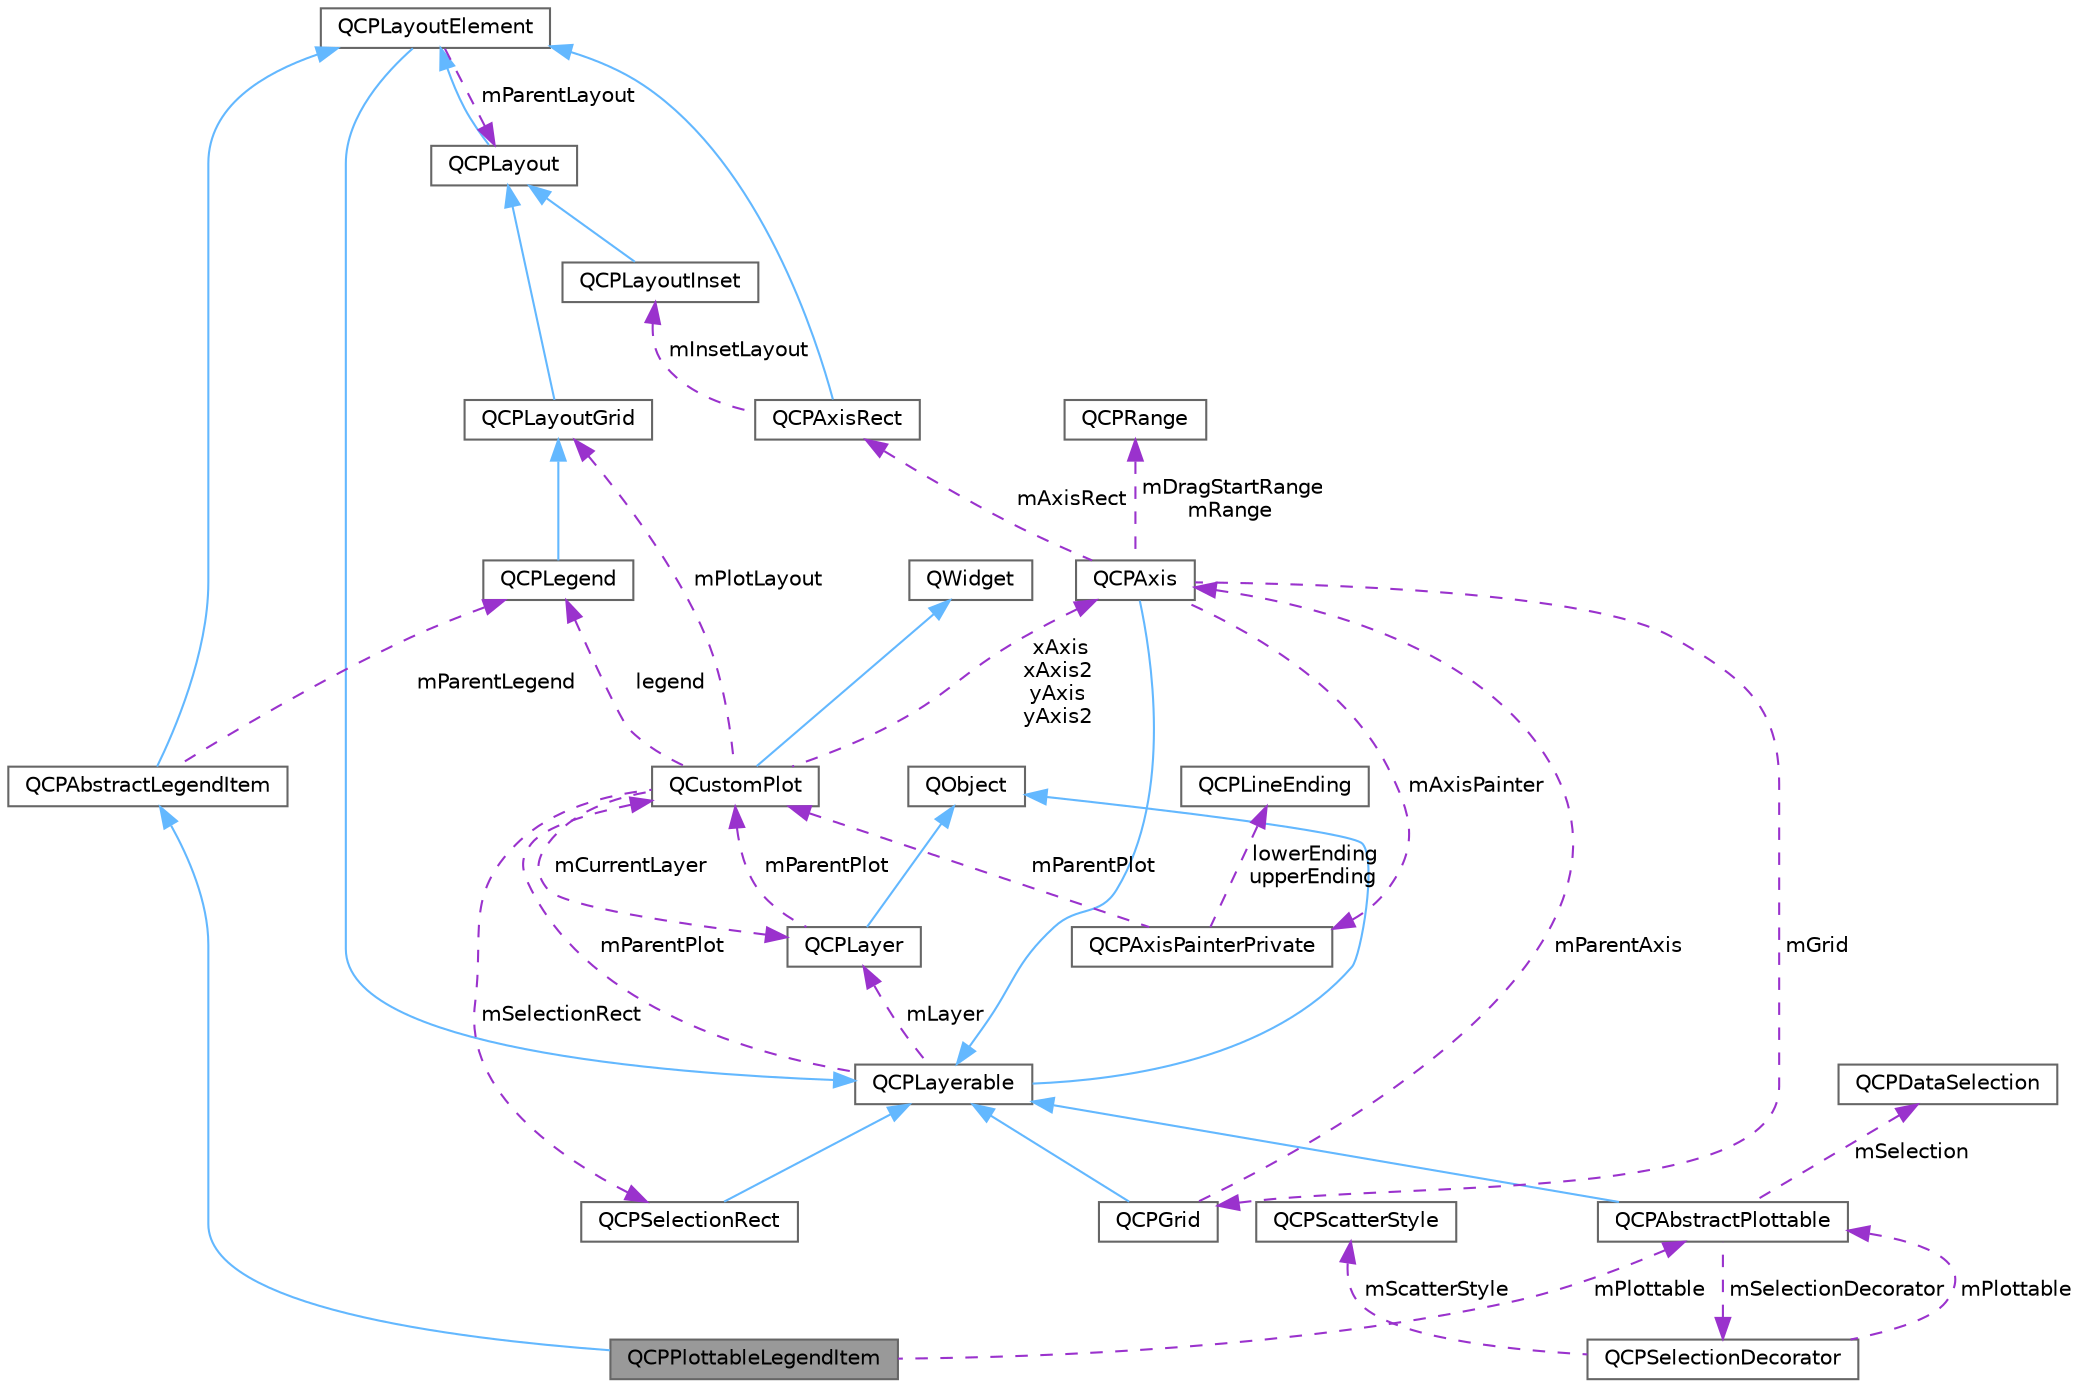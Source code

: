 digraph "QCPPlottableLegendItem"
{
 // LATEX_PDF_SIZE
  bgcolor="transparent";
  edge [fontname=Helvetica,fontsize=10,labelfontname=Helvetica,labelfontsize=10];
  node [fontname=Helvetica,fontsize=10,shape=box,height=0.2,width=0.4];
  Node1 [label="QCPPlottableLegendItem",height=0.2,width=0.4,color="gray40", fillcolor="grey60", style="filled", fontcolor="black",tooltip="A legend item representing a plottable with an icon and the plottable name."];
  Node2 -> Node1 [dir="back",color="steelblue1",style="solid"];
  Node2 [label="QCPAbstractLegendItem",height=0.2,width=0.4,color="gray40", fillcolor="white", style="filled",URL="$class_q_c_p_abstract_legend_item.html",tooltip="The abstract base class for all entries in a QCPLegend."];
  Node3 -> Node2 [dir="back",color="steelblue1",style="solid"];
  Node3 [label="QCPLayoutElement",height=0.2,width=0.4,color="gray40", fillcolor="white", style="filled",URL="$class_q_c_p_layout_element.html",tooltip="The abstract base class for all objects that form the layout system."];
  Node4 -> Node3 [dir="back",color="steelblue1",style="solid"];
  Node4 [label="QCPLayerable",height=0.2,width=0.4,color="gray40", fillcolor="white", style="filled",URL="$class_q_c_p_layerable.html",tooltip="Base class for all drawable objects"];
  Node5 -> Node4 [dir="back",color="steelblue1",style="solid"];
  Node5 [label="QObject",height=0.2,width=0.4,color="gray40", fillcolor="white", style="filled",tooltip=" "];
  Node6 -> Node4 [dir="back",color="darkorchid3",style="dashed",label=" mParentPlot" ];
  Node6 [label="QCustomPlot",height=0.2,width=0.4,color="gray40", fillcolor="white", style="filled",URL="$class_q_custom_plot.html",tooltip="The central class of the library. This is the QWidget which displays the plot and interacts with the ..."];
  Node7 -> Node6 [dir="back",color="steelblue1",style="solid"];
  Node7 [label="QWidget",height=0.2,width=0.4,color="gray40", fillcolor="white", style="filled",tooltip=" "];
  Node8 -> Node6 [dir="back",color="darkorchid3",style="dashed",label=" xAxis\nxAxis2\nyAxis\nyAxis2" ];
  Node8 [label="QCPAxis",height=0.2,width=0.4,color="gray40", fillcolor="white", style="filled",URL="$class_q_c_p_axis.html",tooltip="Manages a single axis inside a QCustomPlot."];
  Node4 -> Node8 [dir="back",color="steelblue1",style="solid"];
  Node9 -> Node8 [dir="back",color="darkorchid3",style="dashed",label=" mAxisRect" ];
  Node9 [label="QCPAxisRect",height=0.2,width=0.4,color="gray40", fillcolor="white", style="filled",URL="$class_q_c_p_axis_rect.html",tooltip="Holds multiple axes and arranges them in a rectangular shape."];
  Node3 -> Node9 [dir="back",color="steelblue1",style="solid"];
  Node10 -> Node9 [dir="back",color="darkorchid3",style="dashed",label=" mInsetLayout" ];
  Node10 [label="QCPLayoutInset",height=0.2,width=0.4,color="gray40", fillcolor="white", style="filled",URL="$class_q_c_p_layout_inset.html",tooltip="A layout that places child elements aligned to the border or arbitrarily positioned"];
  Node11 -> Node10 [dir="back",color="steelblue1",style="solid"];
  Node11 [label="QCPLayout",height=0.2,width=0.4,color="gray40", fillcolor="white", style="filled",URL="$class_q_c_p_layout.html",tooltip="The abstract base class for layouts"];
  Node3 -> Node11 [dir="back",color="steelblue1",style="solid"];
  Node12 -> Node8 [dir="back",color="darkorchid3",style="dashed",label=" mDragStartRange\nmRange" ];
  Node12 [label="QCPRange",height=0.2,width=0.4,color="gray40", fillcolor="white", style="filled",URL="$class_q_c_p_range.html",tooltip="Represents the range an axis is encompassing."];
  Node13 -> Node8 [dir="back",color="darkorchid3",style="dashed",label=" mGrid" ];
  Node13 [label="QCPGrid",height=0.2,width=0.4,color="gray40", fillcolor="white", style="filled",URL="$class_q_c_p_grid.html",tooltip="Responsible for drawing the grid of a QCPAxis."];
  Node4 -> Node13 [dir="back",color="steelblue1",style="solid"];
  Node8 -> Node13 [dir="back",color="darkorchid3",style="dashed",label=" mParentAxis" ];
  Node14 -> Node8 [dir="back",color="darkorchid3",style="dashed",label=" mAxisPainter" ];
  Node14 [label="QCPAxisPainterPrivate",height=0.2,width=0.4,color="gray40", fillcolor="white", style="filled",URL="$class_q_c_p_axis_painter_private.html",tooltip=" "];
  Node15 -> Node14 [dir="back",color="darkorchid3",style="dashed",label=" lowerEnding\nupperEnding" ];
  Node15 [label="QCPLineEnding",height=0.2,width=0.4,color="gray40", fillcolor="white", style="filled",URL="$class_q_c_p_line_ending.html",tooltip="Handles the different ending decorations for line-like items"];
  Node6 -> Node14 [dir="back",color="darkorchid3",style="dashed",label=" mParentPlot" ];
  Node16 -> Node6 [dir="back",color="darkorchid3",style="dashed",label=" legend" ];
  Node16 [label="QCPLegend",height=0.2,width=0.4,color="gray40", fillcolor="white", style="filled",URL="$class_q_c_p_legend.html",tooltip="Manages a legend inside a QCustomPlot."];
  Node17 -> Node16 [dir="back",color="steelblue1",style="solid"];
  Node17 [label="QCPLayoutGrid",height=0.2,width=0.4,color="gray40", fillcolor="white", style="filled",URL="$class_q_c_p_layout_grid.html",tooltip="A layout that arranges child elements in a grid"];
  Node11 -> Node17 [dir="back",color="steelblue1",style="solid"];
  Node17 -> Node6 [dir="back",color="darkorchid3",style="dashed",label=" mPlotLayout" ];
  Node18 -> Node6 [dir="back",color="darkorchid3",style="dashed",label=" mCurrentLayer" ];
  Node18 [label="QCPLayer",height=0.2,width=0.4,color="gray40", fillcolor="white", style="filled",URL="$class_q_c_p_layer.html",tooltip="A layer that may contain objects, to control the rendering order"];
  Node5 -> Node18 [dir="back",color="steelblue1",style="solid"];
  Node6 -> Node18 [dir="back",color="darkorchid3",style="dashed",label=" mParentPlot" ];
  Node19 -> Node6 [dir="back",color="darkorchid3",style="dashed",label=" mSelectionRect" ];
  Node19 [label="QCPSelectionRect",height=0.2,width=0.4,color="gray40", fillcolor="white", style="filled",URL="$class_q_c_p_selection_rect.html",tooltip="Provides rect/rubber-band data selection and range zoom interaction"];
  Node4 -> Node19 [dir="back",color="steelblue1",style="solid"];
  Node18 -> Node4 [dir="back",color="darkorchid3",style="dashed",label=" mLayer" ];
  Node11 -> Node3 [dir="back",color="darkorchid3",style="dashed",label=" mParentLayout" ];
  Node16 -> Node2 [dir="back",color="darkorchid3",style="dashed",label=" mParentLegend" ];
  Node20 -> Node1 [dir="back",color="darkorchid3",style="dashed",label=" mPlottable" ];
  Node20 [label="QCPAbstractPlottable",height=0.2,width=0.4,color="gray40", fillcolor="white", style="filled",URL="$class_q_c_p_abstract_plottable.html",tooltip="The abstract base class for all data representing objects in a plot."];
  Node4 -> Node20 [dir="back",color="steelblue1",style="solid"];
  Node21 -> Node20 [dir="back",color="darkorchid3",style="dashed",label=" mSelection" ];
  Node21 [label="QCPDataSelection",height=0.2,width=0.4,color="gray40", fillcolor="white", style="filled",URL="$class_q_c_p_data_selection.html",tooltip="Describes a data set by holding multiple QCPDataRange instances"];
  Node22 -> Node20 [dir="back",color="darkorchid3",style="dashed",label=" mSelectionDecorator" ];
  Node22 [label="QCPSelectionDecorator",height=0.2,width=0.4,color="gray40", fillcolor="white", style="filled",URL="$class_q_c_p_selection_decorator.html",tooltip="Controls how a plottable's data selection is drawn"];
  Node23 -> Node22 [dir="back",color="darkorchid3",style="dashed",label=" mScatterStyle" ];
  Node23 [label="QCPScatterStyle",height=0.2,width=0.4,color="gray40", fillcolor="white", style="filled",URL="$class_q_c_p_scatter_style.html",tooltip="Represents the visual appearance of scatter points"];
  Node20 -> Node22 [dir="back",color="darkorchid3",style="dashed",label=" mPlottable" ];
}
